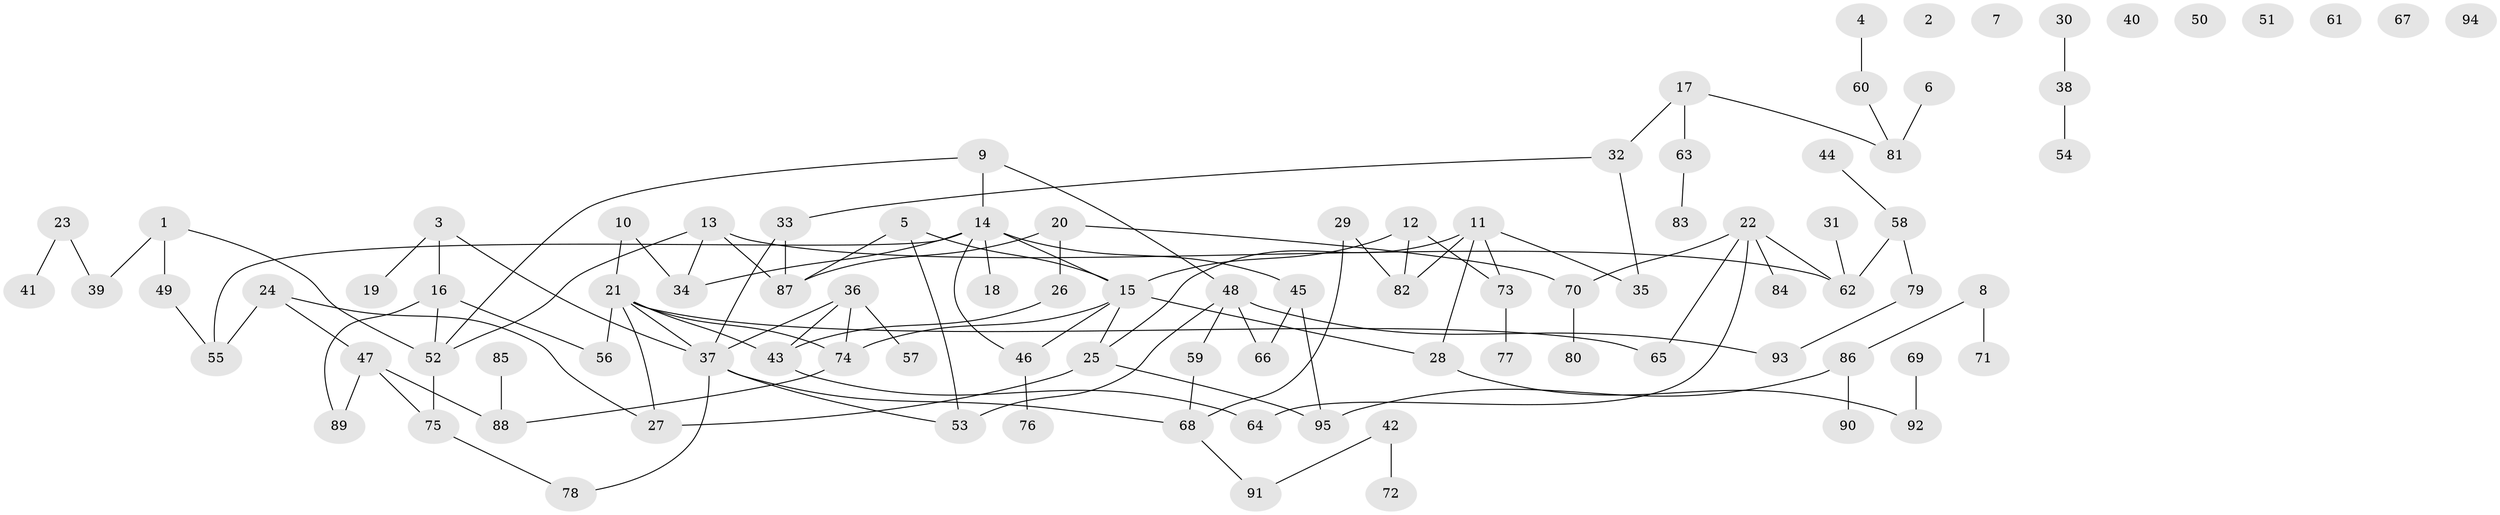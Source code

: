 // coarse degree distribution, {5: 0.0784313725490196, 1: 0.21568627450980393, 6: 0.058823529411764705, 8: 0.0392156862745098, 3: 0.23529411764705882, 2: 0.23529411764705882, 4: 0.11764705882352941, 9: 0.0196078431372549}
// Generated by graph-tools (version 1.1) at 2025/35/03/04/25 23:35:53]
// undirected, 95 vertices, 116 edges
graph export_dot {
  node [color=gray90,style=filled];
  1;
  2;
  3;
  4;
  5;
  6;
  7;
  8;
  9;
  10;
  11;
  12;
  13;
  14;
  15;
  16;
  17;
  18;
  19;
  20;
  21;
  22;
  23;
  24;
  25;
  26;
  27;
  28;
  29;
  30;
  31;
  32;
  33;
  34;
  35;
  36;
  37;
  38;
  39;
  40;
  41;
  42;
  43;
  44;
  45;
  46;
  47;
  48;
  49;
  50;
  51;
  52;
  53;
  54;
  55;
  56;
  57;
  58;
  59;
  60;
  61;
  62;
  63;
  64;
  65;
  66;
  67;
  68;
  69;
  70;
  71;
  72;
  73;
  74;
  75;
  76;
  77;
  78;
  79;
  80;
  81;
  82;
  83;
  84;
  85;
  86;
  87;
  88;
  89;
  90;
  91;
  92;
  93;
  94;
  95;
  1 -- 39;
  1 -- 49;
  1 -- 52;
  3 -- 16;
  3 -- 19;
  3 -- 37;
  4 -- 60;
  5 -- 15;
  5 -- 53;
  5 -- 87;
  6 -- 81;
  8 -- 71;
  8 -- 86;
  9 -- 14;
  9 -- 48;
  9 -- 52;
  10 -- 21;
  10 -- 34;
  11 -- 25;
  11 -- 28;
  11 -- 35;
  11 -- 73;
  11 -- 82;
  12 -- 15;
  12 -- 73;
  12 -- 82;
  13 -- 34;
  13 -- 52;
  13 -- 62;
  13 -- 87;
  14 -- 15;
  14 -- 18;
  14 -- 34;
  14 -- 45;
  14 -- 46;
  14 -- 55;
  15 -- 25;
  15 -- 28;
  15 -- 46;
  15 -- 74;
  16 -- 52;
  16 -- 56;
  16 -- 89;
  17 -- 32;
  17 -- 63;
  17 -- 81;
  20 -- 26;
  20 -- 70;
  20 -- 87;
  21 -- 27;
  21 -- 37;
  21 -- 43;
  21 -- 56;
  21 -- 65;
  21 -- 74;
  22 -- 62;
  22 -- 64;
  22 -- 65;
  22 -- 70;
  22 -- 84;
  23 -- 39;
  23 -- 41;
  24 -- 27;
  24 -- 47;
  24 -- 55;
  25 -- 27;
  25 -- 95;
  26 -- 43;
  28 -- 92;
  29 -- 68;
  29 -- 82;
  30 -- 38;
  31 -- 62;
  32 -- 33;
  32 -- 35;
  33 -- 37;
  33 -- 87;
  36 -- 37;
  36 -- 43;
  36 -- 57;
  36 -- 74;
  37 -- 53;
  37 -- 68;
  37 -- 78;
  38 -- 54;
  42 -- 72;
  42 -- 91;
  43 -- 64;
  44 -- 58;
  45 -- 66;
  45 -- 95;
  46 -- 76;
  47 -- 75;
  47 -- 88;
  47 -- 89;
  48 -- 53;
  48 -- 59;
  48 -- 66;
  48 -- 93;
  49 -- 55;
  52 -- 75;
  58 -- 62;
  58 -- 79;
  59 -- 68;
  60 -- 81;
  63 -- 83;
  68 -- 91;
  69 -- 92;
  70 -- 80;
  73 -- 77;
  74 -- 88;
  75 -- 78;
  79 -- 93;
  85 -- 88;
  86 -- 90;
  86 -- 95;
}
